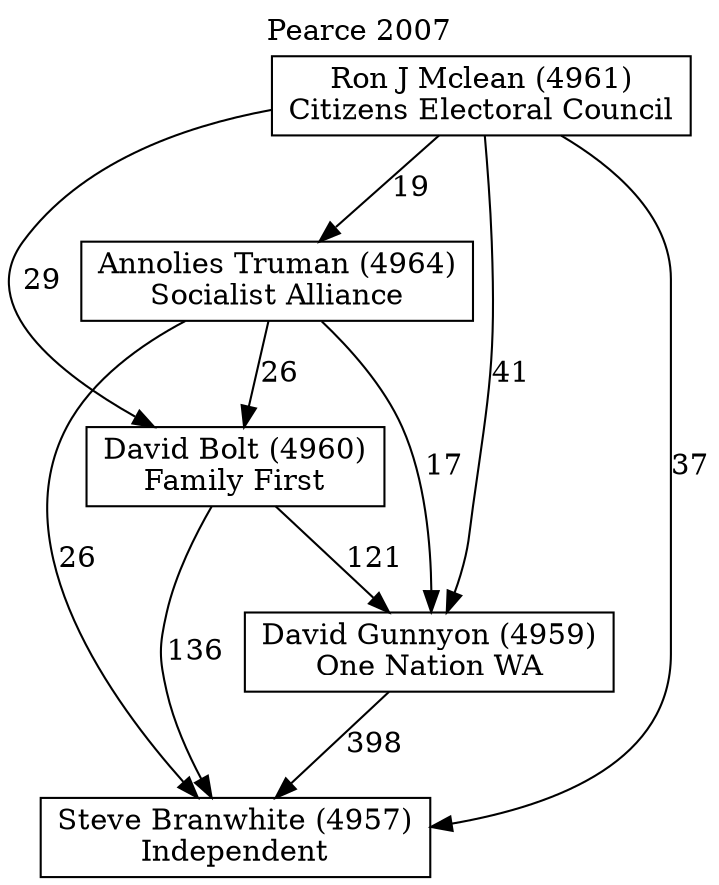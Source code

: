 // House preference flow
digraph "Steve Branwhite (4957)_Pearce_2007" {
	graph [label="Pearce 2007" labelloc=t mclimit=10]
	node [shape=box]
	"Annolies Truman (4964)" [label="Annolies Truman (4964)
Socialist Alliance"]
	"David Bolt (4960)" [label="David Bolt (4960)
Family First"]
	"David Gunnyon (4959)" [label="David Gunnyon (4959)
One Nation WA"]
	"Ron J Mclean (4961)" [label="Ron J Mclean (4961)
Citizens Electoral Council"]
	"Steve Branwhite (4957)" [label="Steve Branwhite (4957)
Independent"]
	"Annolies Truman (4964)" -> "David Bolt (4960)" [label=26]
	"Annolies Truman (4964)" -> "David Gunnyon (4959)" [label=17]
	"Annolies Truman (4964)" -> "Steve Branwhite (4957)" [label=26]
	"David Bolt (4960)" -> "David Gunnyon (4959)" [label=121]
	"David Bolt (4960)" -> "Steve Branwhite (4957)" [label=136]
	"David Gunnyon (4959)" -> "Steve Branwhite (4957)" [label=398]
	"Ron J Mclean (4961)" -> "Annolies Truman (4964)" [label=19]
	"Ron J Mclean (4961)" -> "David Bolt (4960)" [label=29]
	"Ron J Mclean (4961)" -> "David Gunnyon (4959)" [label=41]
	"Ron J Mclean (4961)" -> "Steve Branwhite (4957)" [label=37]
}
